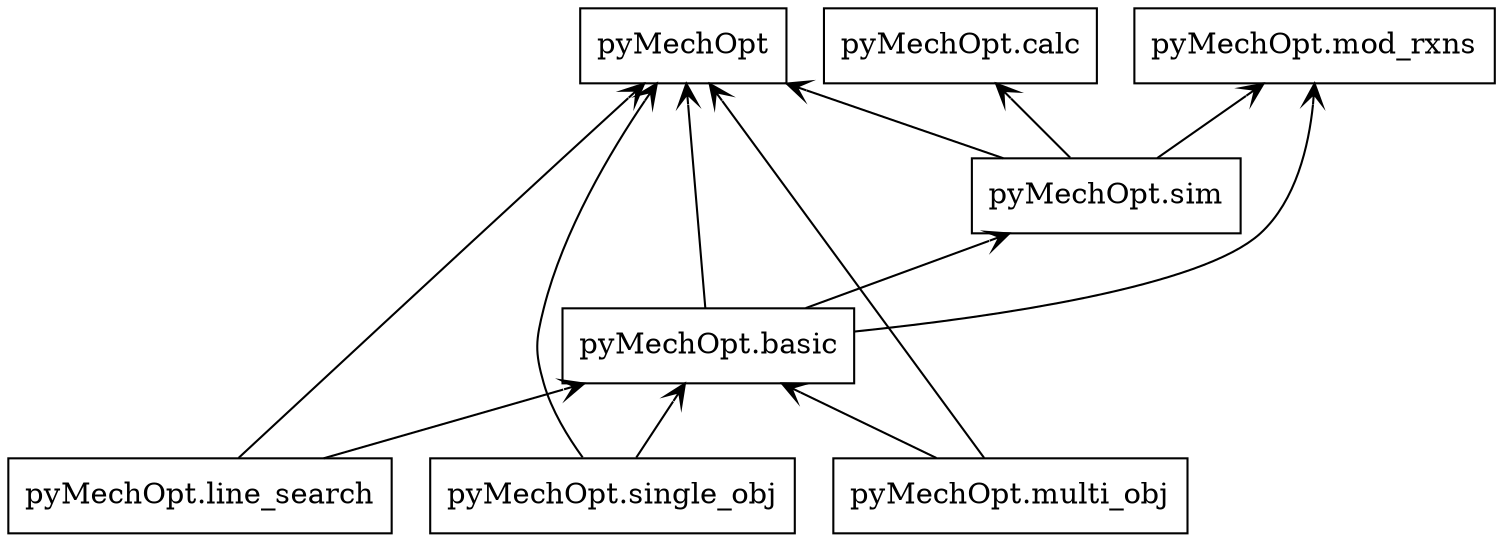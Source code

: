 digraph "packages" {
rankdir=BT
charset="utf-8"
"pyMechOpt" [color="black", label=<pyMechOpt>, shape="box", style="solid"];
"pyMechOpt.basic" [color="black", label=<pyMechOpt.basic>, shape="box", style="solid"];
"pyMechOpt.calc" [color="black", label=<pyMechOpt.calc>, shape="box", style="solid"];
"pyMechOpt.line_search" [color="black", label=<pyMechOpt.line_search>, shape="box", style="solid"];
"pyMechOpt.mod_rxns" [color="black", label=<pyMechOpt.mod_rxns>, shape="box", style="solid"];
"pyMechOpt.multi_obj" [color="black", label=<pyMechOpt.multi_obj>, shape="box", style="solid"];
"pyMechOpt.sim" [color="black", label=<pyMechOpt.sim>, shape="box", style="solid"];
"pyMechOpt.single_obj" [color="black", label=<pyMechOpt.single_obj>, shape="box", style="solid"];
"pyMechOpt.basic" -> "pyMechOpt" [arrowhead="open", arrowtail="none"];
"pyMechOpt.basic" -> "pyMechOpt.mod_rxns" [arrowhead="open", arrowtail="none"];
"pyMechOpt.basic" -> "pyMechOpt.sim" [arrowhead="open", arrowtail="none"];
"pyMechOpt.line_search" -> "pyMechOpt" [arrowhead="open", arrowtail="none"];
"pyMechOpt.line_search" -> "pyMechOpt.basic" [arrowhead="open", arrowtail="none"];
"pyMechOpt.multi_obj" -> "pyMechOpt" [arrowhead="open", arrowtail="none"];
"pyMechOpt.multi_obj" -> "pyMechOpt.basic" [arrowhead="open", arrowtail="none"];
"pyMechOpt.sim" -> "pyMechOpt" [arrowhead="open", arrowtail="none"];
"pyMechOpt.sim" -> "pyMechOpt.calc" [arrowhead="open", arrowtail="none"];
"pyMechOpt.sim" -> "pyMechOpt.mod_rxns" [arrowhead="open", arrowtail="none"];
"pyMechOpt.single_obj" -> "pyMechOpt" [arrowhead="open", arrowtail="none"];
"pyMechOpt.single_obj" -> "pyMechOpt.basic" [arrowhead="open", arrowtail="none"];
}
